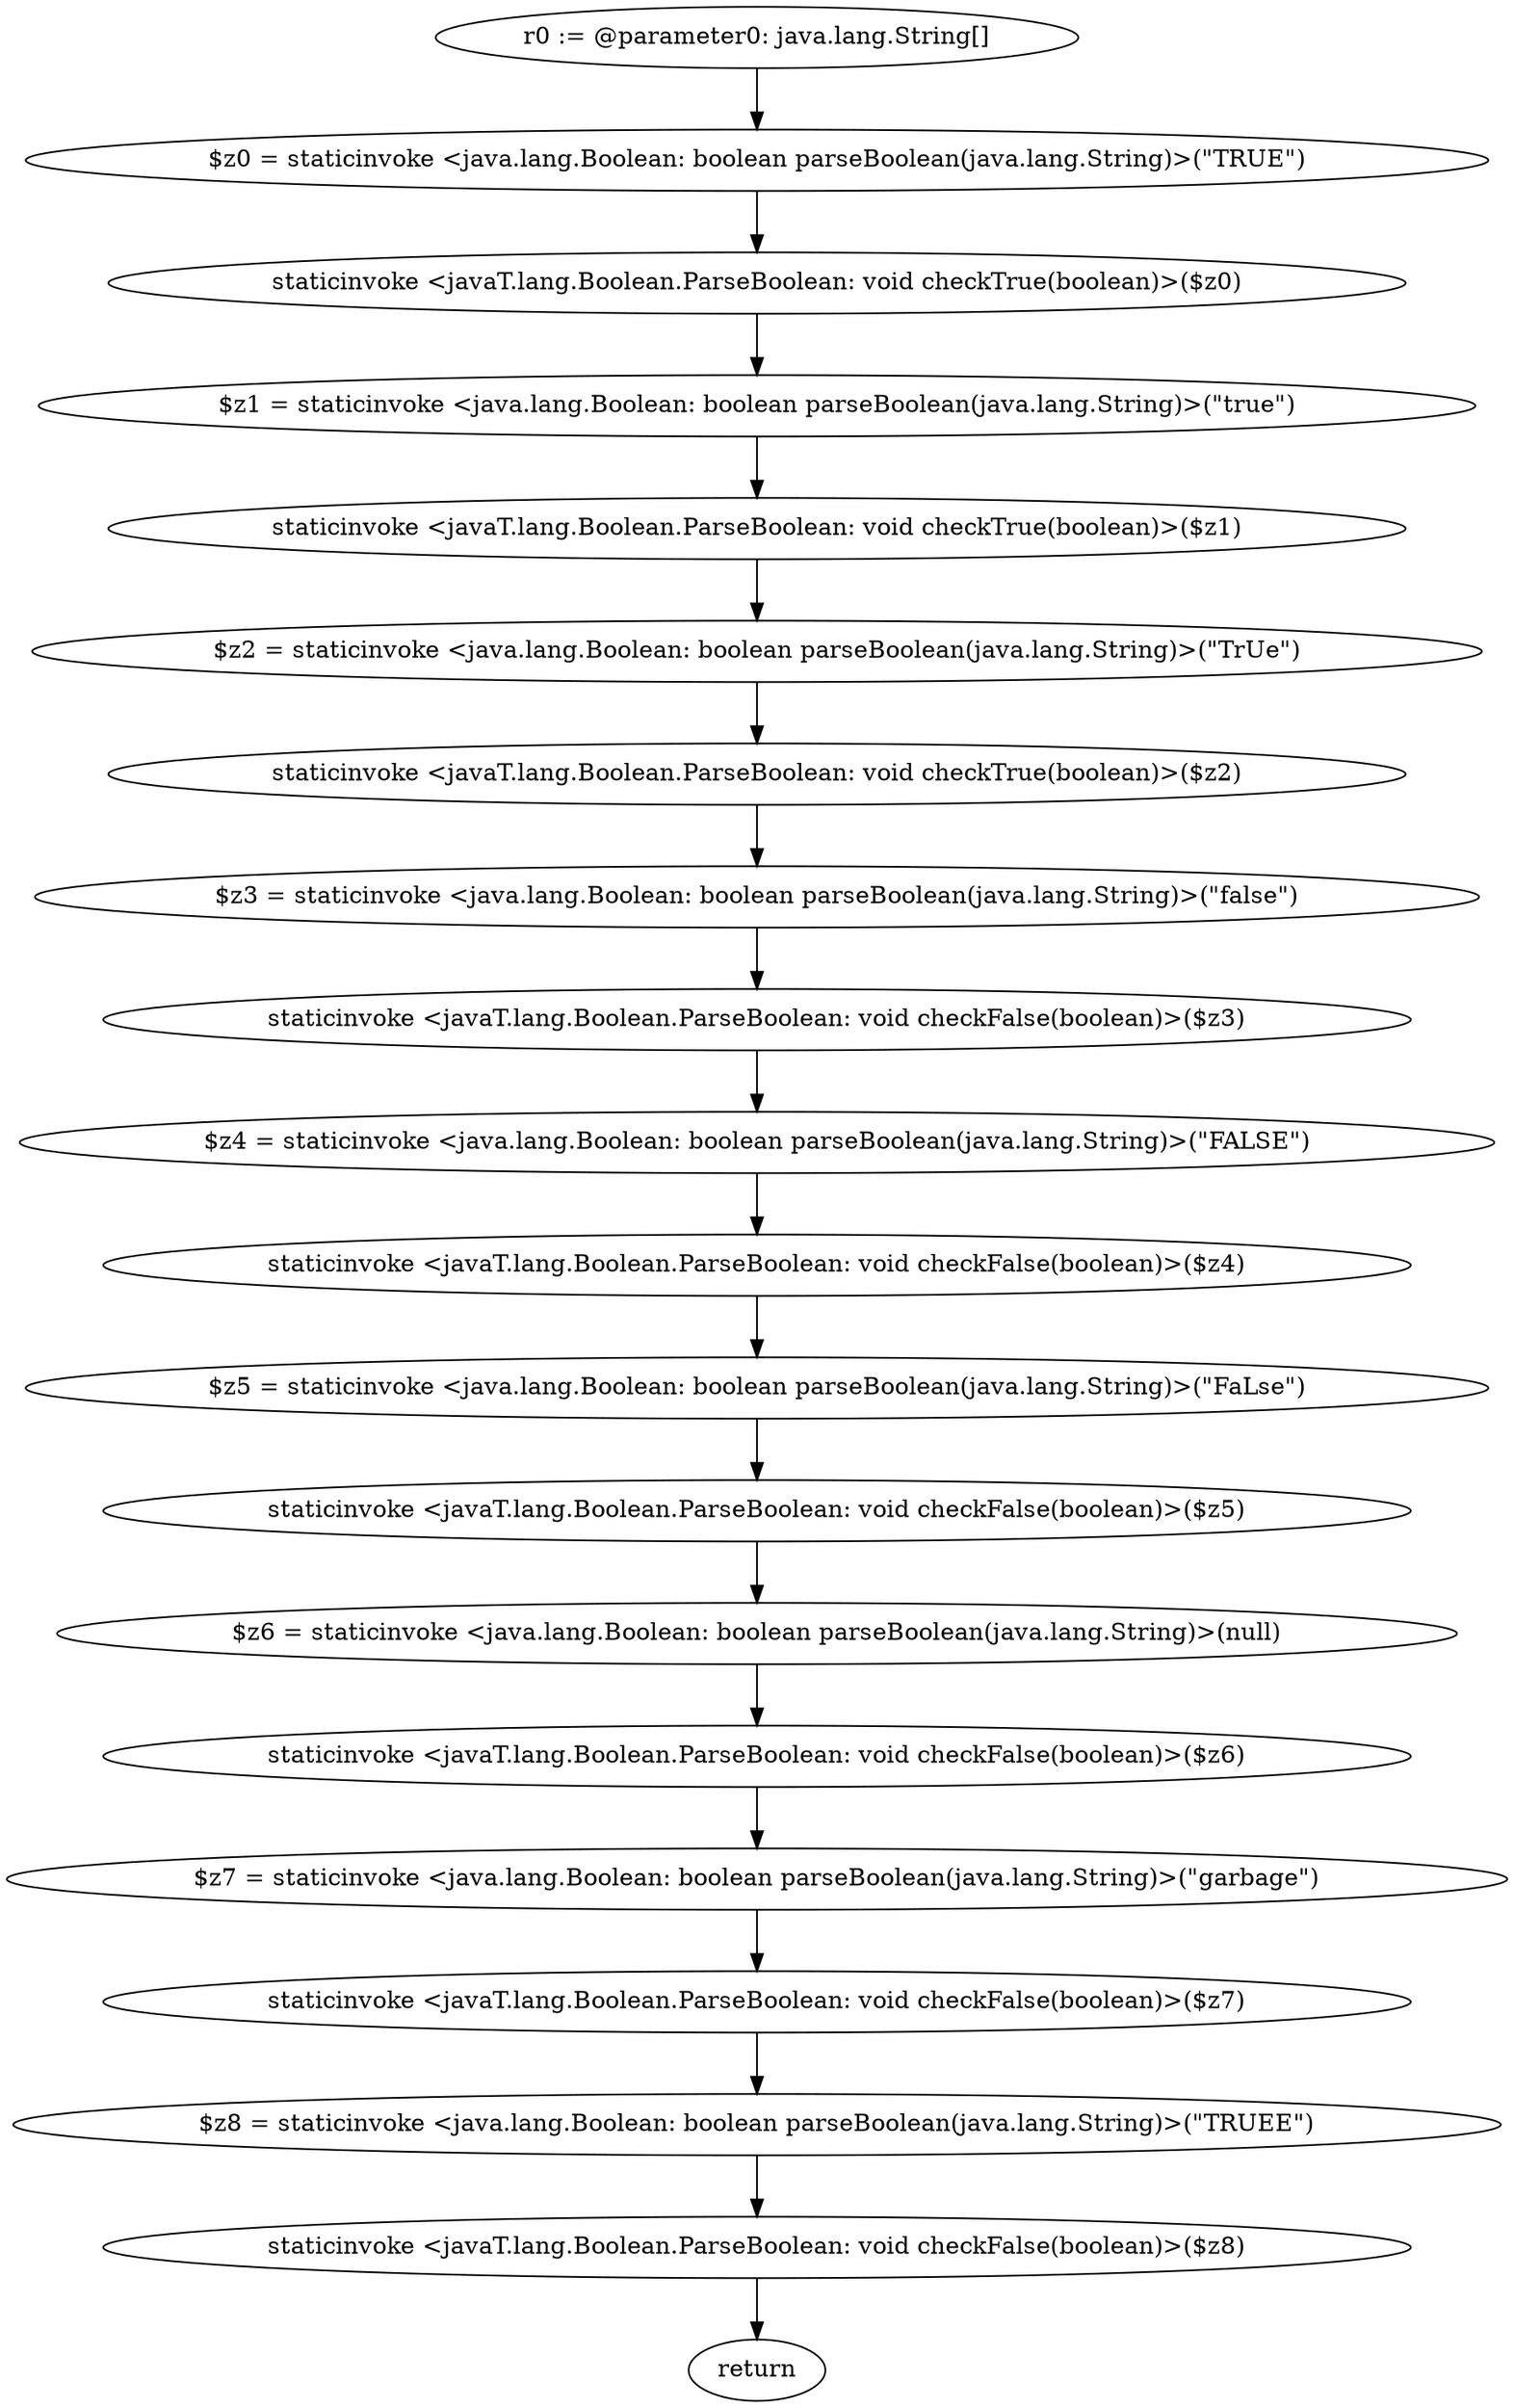 digraph "unitGraph" {
    "r0 := @parameter0: java.lang.String[]"
    "$z0 = staticinvoke <java.lang.Boolean: boolean parseBoolean(java.lang.String)>(\"TRUE\")"
    "staticinvoke <javaT.lang.Boolean.ParseBoolean: void checkTrue(boolean)>($z0)"
    "$z1 = staticinvoke <java.lang.Boolean: boolean parseBoolean(java.lang.String)>(\"true\")"
    "staticinvoke <javaT.lang.Boolean.ParseBoolean: void checkTrue(boolean)>($z1)"
    "$z2 = staticinvoke <java.lang.Boolean: boolean parseBoolean(java.lang.String)>(\"TrUe\")"
    "staticinvoke <javaT.lang.Boolean.ParseBoolean: void checkTrue(boolean)>($z2)"
    "$z3 = staticinvoke <java.lang.Boolean: boolean parseBoolean(java.lang.String)>(\"false\")"
    "staticinvoke <javaT.lang.Boolean.ParseBoolean: void checkFalse(boolean)>($z3)"
    "$z4 = staticinvoke <java.lang.Boolean: boolean parseBoolean(java.lang.String)>(\"FALSE\")"
    "staticinvoke <javaT.lang.Boolean.ParseBoolean: void checkFalse(boolean)>($z4)"
    "$z5 = staticinvoke <java.lang.Boolean: boolean parseBoolean(java.lang.String)>(\"FaLse\")"
    "staticinvoke <javaT.lang.Boolean.ParseBoolean: void checkFalse(boolean)>($z5)"
    "$z6 = staticinvoke <java.lang.Boolean: boolean parseBoolean(java.lang.String)>(null)"
    "staticinvoke <javaT.lang.Boolean.ParseBoolean: void checkFalse(boolean)>($z6)"
    "$z7 = staticinvoke <java.lang.Boolean: boolean parseBoolean(java.lang.String)>(\"garbage\")"
    "staticinvoke <javaT.lang.Boolean.ParseBoolean: void checkFalse(boolean)>($z7)"
    "$z8 = staticinvoke <java.lang.Boolean: boolean parseBoolean(java.lang.String)>(\"TRUEE\")"
    "staticinvoke <javaT.lang.Boolean.ParseBoolean: void checkFalse(boolean)>($z8)"
    "return"
    "r0 := @parameter0: java.lang.String[]"->"$z0 = staticinvoke <java.lang.Boolean: boolean parseBoolean(java.lang.String)>(\"TRUE\")";
    "$z0 = staticinvoke <java.lang.Boolean: boolean parseBoolean(java.lang.String)>(\"TRUE\")"->"staticinvoke <javaT.lang.Boolean.ParseBoolean: void checkTrue(boolean)>($z0)";
    "staticinvoke <javaT.lang.Boolean.ParseBoolean: void checkTrue(boolean)>($z0)"->"$z1 = staticinvoke <java.lang.Boolean: boolean parseBoolean(java.lang.String)>(\"true\")";
    "$z1 = staticinvoke <java.lang.Boolean: boolean parseBoolean(java.lang.String)>(\"true\")"->"staticinvoke <javaT.lang.Boolean.ParseBoolean: void checkTrue(boolean)>($z1)";
    "staticinvoke <javaT.lang.Boolean.ParseBoolean: void checkTrue(boolean)>($z1)"->"$z2 = staticinvoke <java.lang.Boolean: boolean parseBoolean(java.lang.String)>(\"TrUe\")";
    "$z2 = staticinvoke <java.lang.Boolean: boolean parseBoolean(java.lang.String)>(\"TrUe\")"->"staticinvoke <javaT.lang.Boolean.ParseBoolean: void checkTrue(boolean)>($z2)";
    "staticinvoke <javaT.lang.Boolean.ParseBoolean: void checkTrue(boolean)>($z2)"->"$z3 = staticinvoke <java.lang.Boolean: boolean parseBoolean(java.lang.String)>(\"false\")";
    "$z3 = staticinvoke <java.lang.Boolean: boolean parseBoolean(java.lang.String)>(\"false\")"->"staticinvoke <javaT.lang.Boolean.ParseBoolean: void checkFalse(boolean)>($z3)";
    "staticinvoke <javaT.lang.Boolean.ParseBoolean: void checkFalse(boolean)>($z3)"->"$z4 = staticinvoke <java.lang.Boolean: boolean parseBoolean(java.lang.String)>(\"FALSE\")";
    "$z4 = staticinvoke <java.lang.Boolean: boolean parseBoolean(java.lang.String)>(\"FALSE\")"->"staticinvoke <javaT.lang.Boolean.ParseBoolean: void checkFalse(boolean)>($z4)";
    "staticinvoke <javaT.lang.Boolean.ParseBoolean: void checkFalse(boolean)>($z4)"->"$z5 = staticinvoke <java.lang.Boolean: boolean parseBoolean(java.lang.String)>(\"FaLse\")";
    "$z5 = staticinvoke <java.lang.Boolean: boolean parseBoolean(java.lang.String)>(\"FaLse\")"->"staticinvoke <javaT.lang.Boolean.ParseBoolean: void checkFalse(boolean)>($z5)";
    "staticinvoke <javaT.lang.Boolean.ParseBoolean: void checkFalse(boolean)>($z5)"->"$z6 = staticinvoke <java.lang.Boolean: boolean parseBoolean(java.lang.String)>(null)";
    "$z6 = staticinvoke <java.lang.Boolean: boolean parseBoolean(java.lang.String)>(null)"->"staticinvoke <javaT.lang.Boolean.ParseBoolean: void checkFalse(boolean)>($z6)";
    "staticinvoke <javaT.lang.Boolean.ParseBoolean: void checkFalse(boolean)>($z6)"->"$z7 = staticinvoke <java.lang.Boolean: boolean parseBoolean(java.lang.String)>(\"garbage\")";
    "$z7 = staticinvoke <java.lang.Boolean: boolean parseBoolean(java.lang.String)>(\"garbage\")"->"staticinvoke <javaT.lang.Boolean.ParseBoolean: void checkFalse(boolean)>($z7)";
    "staticinvoke <javaT.lang.Boolean.ParseBoolean: void checkFalse(boolean)>($z7)"->"$z8 = staticinvoke <java.lang.Boolean: boolean parseBoolean(java.lang.String)>(\"TRUEE\")";
    "$z8 = staticinvoke <java.lang.Boolean: boolean parseBoolean(java.lang.String)>(\"TRUEE\")"->"staticinvoke <javaT.lang.Boolean.ParseBoolean: void checkFalse(boolean)>($z8)";
    "staticinvoke <javaT.lang.Boolean.ParseBoolean: void checkFalse(boolean)>($z8)"->"return";
}
